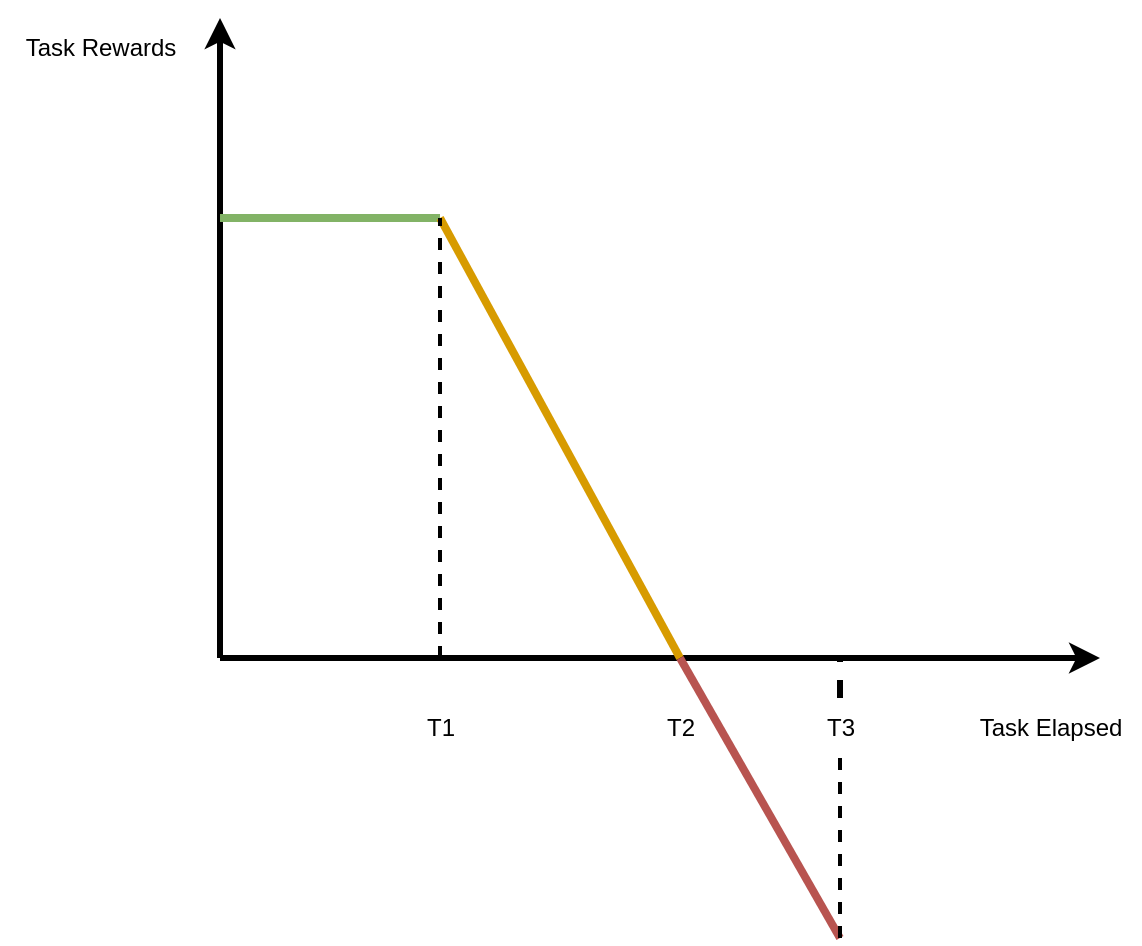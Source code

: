 <mxfile version="21.5.0" type="github">
  <diagram name="第 1 页" id="qbZDVP7AfpG3pcqFaZoq">
    <mxGraphModel dx="1132" dy="773" grid="1" gridSize="10" guides="1" tooltips="1" connect="1" arrows="1" fold="1" page="1" pageScale="1" pageWidth="827" pageHeight="1169" math="0" shadow="0">
      <root>
        <mxCell id="0" />
        <mxCell id="1" parent="0" />
        <mxCell id="eb785aRhK0NMWZUEeKkm-2" value="" style="endArrow=classic;html=1;rounded=0;strokeWidth=3;" edge="1" parent="1">
          <mxGeometry width="50" height="50" relative="1" as="geometry">
            <mxPoint x="170" y="420" as="sourcePoint" />
            <mxPoint x="610" y="420" as="targetPoint" />
          </mxGeometry>
        </mxCell>
        <mxCell id="eb785aRhK0NMWZUEeKkm-3" value="" style="endArrow=classic;html=1;rounded=0;strokeWidth=3;" edge="1" parent="1">
          <mxGeometry width="50" height="50" relative="1" as="geometry">
            <mxPoint x="170" y="420" as="sourcePoint" />
            <mxPoint x="170" y="100" as="targetPoint" />
          </mxGeometry>
        </mxCell>
        <mxCell id="eb785aRhK0NMWZUEeKkm-4" value="" style="endArrow=none;html=1;rounded=0;fillColor=#d5e8d4;strokeColor=#82b366;strokeWidth=4;" edge="1" parent="1">
          <mxGeometry width="50" height="50" relative="1" as="geometry">
            <mxPoint x="170" y="200" as="sourcePoint" />
            <mxPoint x="280" y="200" as="targetPoint" />
          </mxGeometry>
        </mxCell>
        <mxCell id="eb785aRhK0NMWZUEeKkm-5" value="" style="endArrow=none;html=1;rounded=0;fillColor=#ffe6cc;strokeColor=#d79b00;strokeWidth=4;" edge="1" parent="1">
          <mxGeometry width="50" height="50" relative="1" as="geometry">
            <mxPoint x="280" y="200" as="sourcePoint" />
            <mxPoint x="400" y="420" as="targetPoint" />
          </mxGeometry>
        </mxCell>
        <mxCell id="eb785aRhK0NMWZUEeKkm-6" value="" style="endArrow=none;dashed=1;html=1;rounded=0;strokeWidth=2;" edge="1" parent="1">
          <mxGeometry width="50" height="50" relative="1" as="geometry">
            <mxPoint x="280" y="420" as="sourcePoint" />
            <mxPoint x="280" y="200" as="targetPoint" />
          </mxGeometry>
        </mxCell>
        <mxCell id="eb785aRhK0NMWZUEeKkm-9" value="" style="endArrow=none;dashed=1;html=1;rounded=0;strokeWidth=3;" edge="1" parent="1" source="eb785aRhK0NMWZUEeKkm-13">
          <mxGeometry width="50" height="50" relative="1" as="geometry">
            <mxPoint x="480" y="560" as="sourcePoint" />
            <mxPoint x="480" y="420" as="targetPoint" />
          </mxGeometry>
        </mxCell>
        <mxCell id="eb785aRhK0NMWZUEeKkm-10" value="" style="endArrow=none;html=1;rounded=0;strokeWidth=4;fillColor=#f8cecc;strokeColor=#b85450;" edge="1" parent="1">
          <mxGeometry width="50" height="50" relative="1" as="geometry">
            <mxPoint x="400" y="420" as="sourcePoint" />
            <mxPoint x="480" y="560" as="targetPoint" />
          </mxGeometry>
        </mxCell>
        <mxCell id="eb785aRhK0NMWZUEeKkm-11" value="T1" style="text;html=1;align=center;verticalAlign=middle;resizable=0;points=[];autosize=1;strokeColor=none;fillColor=none;strokeWidth=3;" vertex="1" parent="1">
          <mxGeometry x="260" y="440" width="40" height="30" as="geometry" />
        </mxCell>
        <mxCell id="eb785aRhK0NMWZUEeKkm-12" value="T2" style="text;html=1;align=center;verticalAlign=middle;resizable=0;points=[];autosize=1;strokeColor=none;fillColor=none;strokeWidth=3;" vertex="1" parent="1">
          <mxGeometry x="380" y="440" width="40" height="30" as="geometry" />
        </mxCell>
        <mxCell id="eb785aRhK0NMWZUEeKkm-14" value="" style="endArrow=none;dashed=1;html=1;rounded=0;strokeWidth=2;" edge="1" parent="1" target="eb785aRhK0NMWZUEeKkm-13">
          <mxGeometry width="50" height="50" relative="1" as="geometry">
            <mxPoint x="480" y="560" as="sourcePoint" />
            <mxPoint x="480" y="420" as="targetPoint" />
          </mxGeometry>
        </mxCell>
        <mxCell id="eb785aRhK0NMWZUEeKkm-13" value="T3" style="text;html=1;align=center;verticalAlign=middle;resizable=0;points=[];autosize=1;strokeColor=none;fillColor=none;" vertex="1" parent="1">
          <mxGeometry x="460" y="440" width="40" height="30" as="geometry" />
        </mxCell>
        <mxCell id="eb785aRhK0NMWZUEeKkm-15" value="Task Elapsed" style="text;html=1;align=center;verticalAlign=middle;resizable=0;points=[];autosize=1;strokeColor=none;fillColor=none;" vertex="1" parent="1">
          <mxGeometry x="540" y="440" width="90" height="30" as="geometry" />
        </mxCell>
        <mxCell id="eb785aRhK0NMWZUEeKkm-16" value="Task Rewards" style="text;html=1;align=center;verticalAlign=middle;resizable=0;points=[];autosize=1;strokeColor=none;fillColor=none;" vertex="1" parent="1">
          <mxGeometry x="60" y="100" width="100" height="30" as="geometry" />
        </mxCell>
      </root>
    </mxGraphModel>
  </diagram>
</mxfile>

